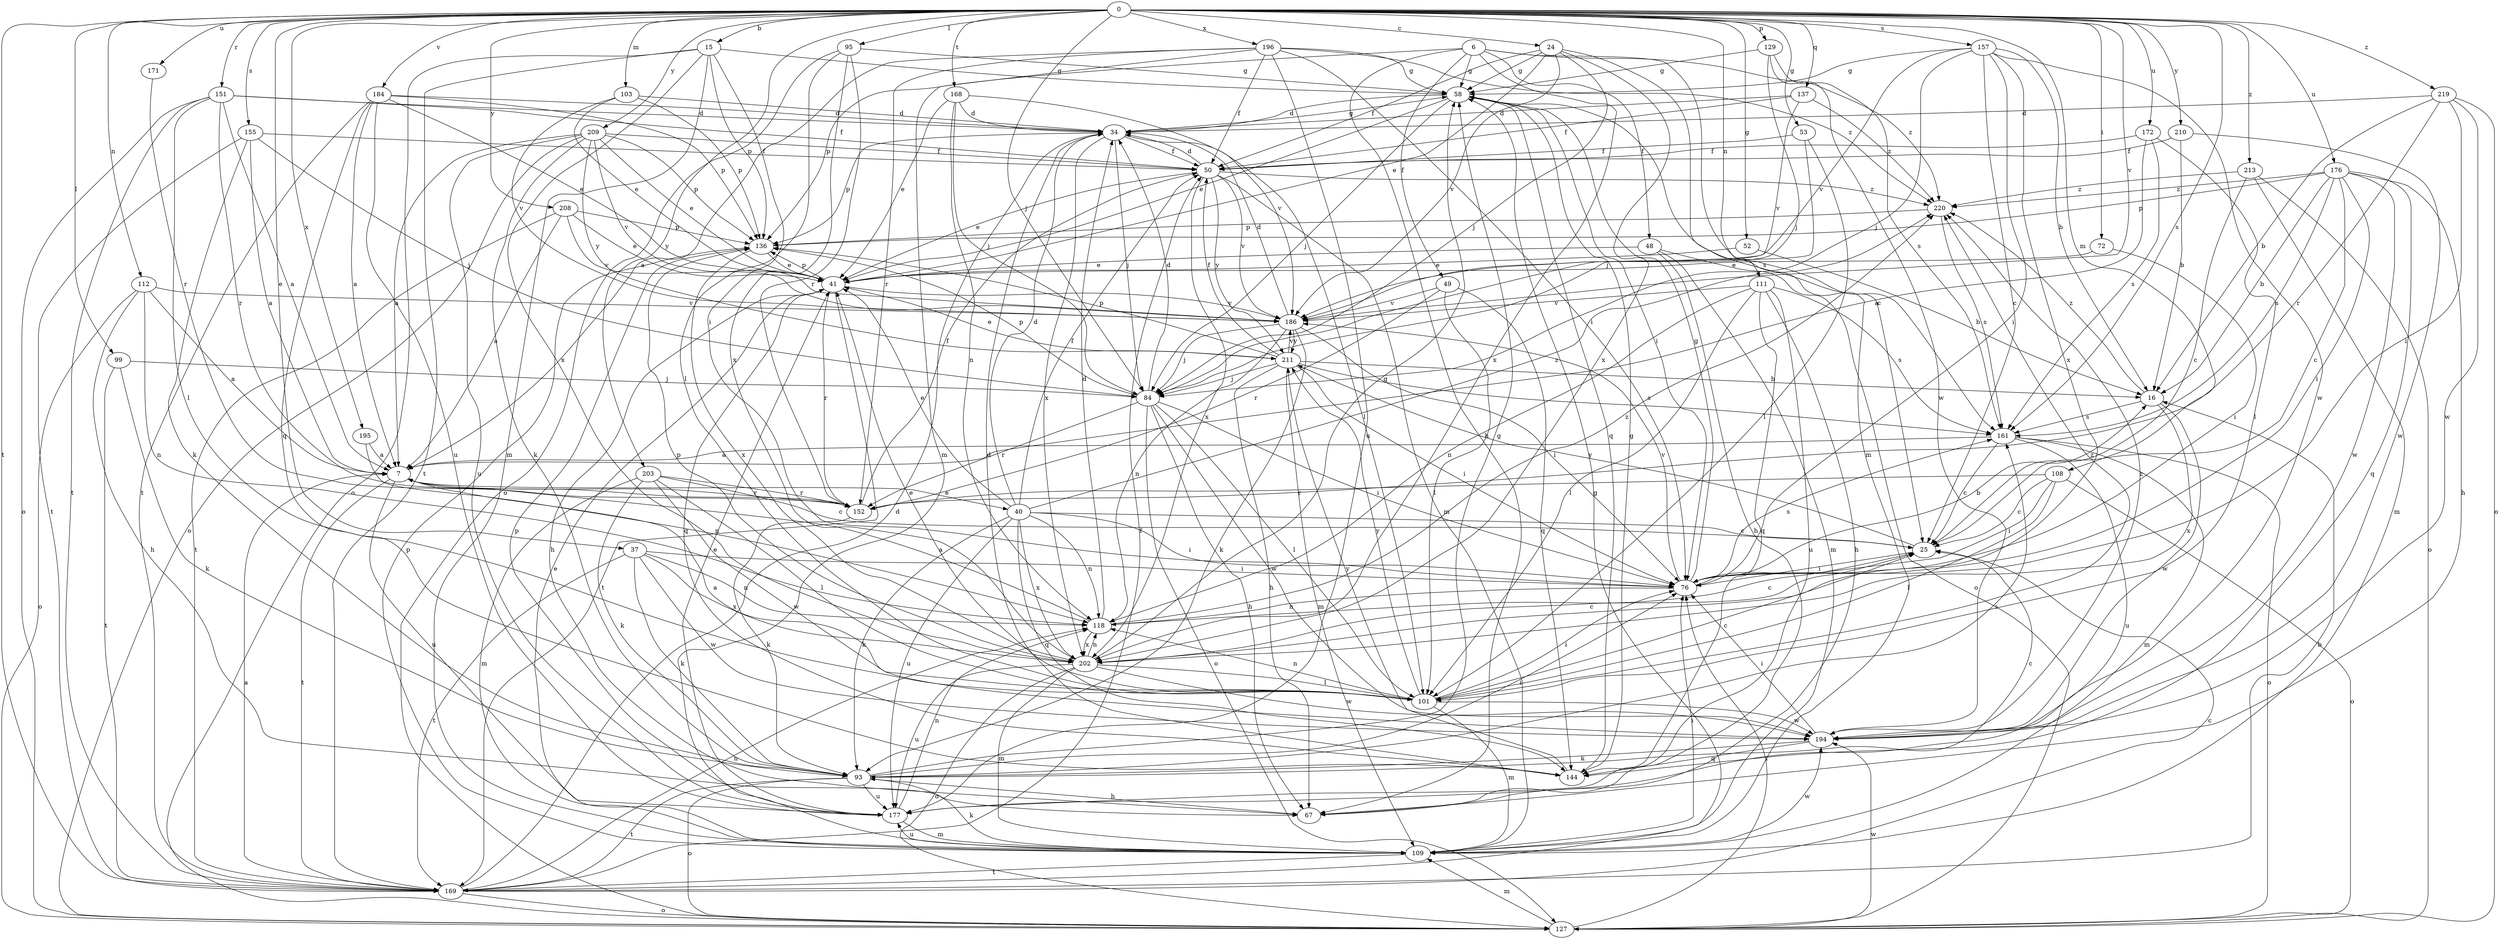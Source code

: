 strict digraph  {
0;
6;
7;
15;
16;
24;
25;
34;
37;
40;
41;
48;
49;
50;
52;
53;
58;
67;
72;
76;
84;
93;
95;
99;
101;
103;
108;
109;
111;
112;
118;
127;
129;
136;
137;
144;
151;
152;
155;
157;
161;
168;
169;
171;
172;
176;
177;
184;
186;
194;
195;
196;
202;
203;
208;
209;
210;
211;
213;
219;
220;
0 -> 15  [label=b];
0 -> 24  [label=c];
0 -> 37  [label=e];
0 -> 52  [label=g];
0 -> 53  [label=g];
0 -> 72  [label=i];
0 -> 84  [label=j];
0 -> 95  [label=l];
0 -> 99  [label=l];
0 -> 103  [label=m];
0 -> 108  [label=m];
0 -> 111  [label=n];
0 -> 112  [label=n];
0 -> 129  [label=p];
0 -> 137  [label=q];
0 -> 151  [label=r];
0 -> 155  [label=s];
0 -> 157  [label=s];
0 -> 161  [label=s];
0 -> 168  [label=t];
0 -> 169  [label=t];
0 -> 171  [label=u];
0 -> 172  [label=u];
0 -> 176  [label=u];
0 -> 184  [label=v];
0 -> 186  [label=v];
0 -> 195  [label=x];
0 -> 196  [label=x];
0 -> 203  [label=y];
0 -> 208  [label=y];
0 -> 209  [label=y];
0 -> 210  [label=y];
0 -> 213  [label=z];
0 -> 219  [label=z];
6 -> 25  [label=c];
6 -> 48  [label=f];
6 -> 49  [label=f];
6 -> 58  [label=g];
6 -> 67  [label=h];
6 -> 136  [label=p];
6 -> 202  [label=x];
6 -> 220  [label=z];
7 -> 40  [label=e];
7 -> 152  [label=r];
7 -> 169  [label=t];
7 -> 177  [label=u];
15 -> 58  [label=g];
15 -> 76  [label=i];
15 -> 109  [label=m];
15 -> 127  [label=o];
15 -> 136  [label=p];
15 -> 169  [label=t];
15 -> 202  [label=x];
16 -> 161  [label=s];
16 -> 194  [label=w];
16 -> 202  [label=x];
16 -> 220  [label=z];
24 -> 41  [label=e];
24 -> 50  [label=f];
24 -> 58  [label=g];
24 -> 84  [label=j];
24 -> 109  [label=m];
24 -> 186  [label=v];
24 -> 202  [label=x];
25 -> 76  [label=i];
25 -> 211  [label=y];
34 -> 50  [label=f];
34 -> 58  [label=g];
34 -> 84  [label=j];
34 -> 101  [label=l];
34 -> 136  [label=p];
34 -> 202  [label=x];
37 -> 76  [label=i];
37 -> 93  [label=k];
37 -> 118  [label=n];
37 -> 169  [label=t];
37 -> 194  [label=w];
37 -> 202  [label=x];
40 -> 25  [label=c];
40 -> 34  [label=d];
40 -> 41  [label=e];
40 -> 50  [label=f];
40 -> 76  [label=i];
40 -> 93  [label=k];
40 -> 118  [label=n];
40 -> 144  [label=q];
40 -> 177  [label=u];
40 -> 202  [label=x];
40 -> 220  [label=z];
41 -> 67  [label=h];
41 -> 136  [label=p];
41 -> 144  [label=q];
41 -> 152  [label=r];
41 -> 169  [label=t];
41 -> 186  [label=v];
48 -> 41  [label=e];
48 -> 67  [label=h];
48 -> 109  [label=m];
48 -> 127  [label=o];
49 -> 101  [label=l];
49 -> 144  [label=q];
49 -> 152  [label=r];
49 -> 186  [label=v];
50 -> 34  [label=d];
50 -> 41  [label=e];
50 -> 109  [label=m];
50 -> 186  [label=v];
50 -> 202  [label=x];
50 -> 211  [label=y];
50 -> 220  [label=z];
52 -> 16  [label=b];
52 -> 41  [label=e];
53 -> 50  [label=f];
53 -> 84  [label=j];
53 -> 101  [label=l];
58 -> 34  [label=d];
58 -> 41  [label=e];
58 -> 76  [label=i];
58 -> 84  [label=j];
58 -> 144  [label=q];
58 -> 161  [label=s];
72 -> 41  [label=e];
72 -> 76  [label=i];
76 -> 16  [label=b];
76 -> 58  [label=g];
76 -> 118  [label=n];
76 -> 161  [label=s];
76 -> 186  [label=v];
84 -> 34  [label=d];
84 -> 67  [label=h];
84 -> 76  [label=i];
84 -> 101  [label=l];
84 -> 127  [label=o];
84 -> 136  [label=p];
84 -> 152  [label=r];
84 -> 194  [label=w];
93 -> 25  [label=c];
93 -> 58  [label=g];
93 -> 67  [label=h];
93 -> 76  [label=i];
93 -> 127  [label=o];
93 -> 161  [label=s];
93 -> 169  [label=t];
93 -> 177  [label=u];
95 -> 58  [label=g];
95 -> 101  [label=l];
95 -> 127  [label=o];
95 -> 152  [label=r];
95 -> 202  [label=x];
99 -> 84  [label=j];
99 -> 93  [label=k];
99 -> 169  [label=t];
101 -> 7  [label=a];
101 -> 25  [label=c];
101 -> 41  [label=e];
101 -> 76  [label=i];
101 -> 109  [label=m];
101 -> 118  [label=n];
101 -> 194  [label=w];
101 -> 211  [label=y];
101 -> 220  [label=z];
103 -> 34  [label=d];
103 -> 41  [label=e];
103 -> 136  [label=p];
103 -> 186  [label=v];
108 -> 25  [label=c];
108 -> 76  [label=i];
108 -> 101  [label=l];
108 -> 127  [label=o];
108 -> 152  [label=r];
109 -> 41  [label=e];
109 -> 76  [label=i];
109 -> 93  [label=k];
109 -> 136  [label=p];
109 -> 169  [label=t];
109 -> 177  [label=u];
109 -> 194  [label=w];
111 -> 67  [label=h];
111 -> 101  [label=l];
111 -> 118  [label=n];
111 -> 144  [label=q];
111 -> 161  [label=s];
111 -> 177  [label=u];
111 -> 186  [label=v];
112 -> 7  [label=a];
112 -> 67  [label=h];
112 -> 118  [label=n];
112 -> 127  [label=o];
112 -> 186  [label=v];
118 -> 7  [label=a];
118 -> 25  [label=c];
118 -> 34  [label=d];
118 -> 202  [label=x];
118 -> 220  [label=z];
127 -> 76  [label=i];
127 -> 109  [label=m];
127 -> 194  [label=w];
129 -> 58  [label=g];
129 -> 84  [label=j];
129 -> 161  [label=s];
129 -> 194  [label=w];
136 -> 41  [label=e];
136 -> 202  [label=x];
137 -> 34  [label=d];
137 -> 50  [label=f];
137 -> 186  [label=v];
137 -> 220  [label=z];
144 -> 34  [label=d];
144 -> 58  [label=g];
144 -> 211  [label=y];
151 -> 7  [label=a];
151 -> 34  [label=d];
151 -> 50  [label=f];
151 -> 101  [label=l];
151 -> 127  [label=o];
151 -> 152  [label=r];
151 -> 169  [label=t];
152 -> 50  [label=f];
152 -> 93  [label=k];
155 -> 7  [label=a];
155 -> 50  [label=f];
155 -> 84  [label=j];
155 -> 93  [label=k];
155 -> 169  [label=t];
157 -> 16  [label=b];
157 -> 25  [label=c];
157 -> 58  [label=g];
157 -> 76  [label=i];
157 -> 84  [label=j];
157 -> 186  [label=v];
157 -> 194  [label=w];
157 -> 202  [label=x];
161 -> 7  [label=a];
161 -> 25  [label=c];
161 -> 109  [label=m];
161 -> 127  [label=o];
161 -> 177  [label=u];
168 -> 34  [label=d];
168 -> 41  [label=e];
168 -> 84  [label=j];
168 -> 118  [label=n];
168 -> 186  [label=v];
169 -> 7  [label=a];
169 -> 16  [label=b];
169 -> 25  [label=c];
169 -> 34  [label=d];
169 -> 50  [label=f];
169 -> 58  [label=g];
169 -> 118  [label=n];
169 -> 127  [label=o];
171 -> 152  [label=r];
172 -> 7  [label=a];
172 -> 50  [label=f];
172 -> 101  [label=l];
172 -> 161  [label=s];
176 -> 16  [label=b];
176 -> 25  [label=c];
176 -> 67  [label=h];
176 -> 76  [label=i];
176 -> 136  [label=p];
176 -> 144  [label=q];
176 -> 161  [label=s];
176 -> 194  [label=w];
176 -> 220  [label=z];
177 -> 41  [label=e];
177 -> 109  [label=m];
177 -> 118  [label=n];
177 -> 136  [label=p];
184 -> 7  [label=a];
184 -> 34  [label=d];
184 -> 41  [label=e];
184 -> 136  [label=p];
184 -> 144  [label=q];
184 -> 169  [label=t];
184 -> 177  [label=u];
186 -> 34  [label=d];
186 -> 76  [label=i];
186 -> 84  [label=j];
186 -> 93  [label=k];
186 -> 118  [label=n];
186 -> 211  [label=y];
194 -> 76  [label=i];
194 -> 93  [label=k];
194 -> 144  [label=q];
194 -> 220  [label=z];
195 -> 7  [label=a];
195 -> 118  [label=n];
196 -> 7  [label=a];
196 -> 50  [label=f];
196 -> 58  [label=g];
196 -> 76  [label=i];
196 -> 109  [label=m];
196 -> 152  [label=r];
196 -> 177  [label=u];
196 -> 220  [label=z];
202 -> 25  [label=c];
202 -> 58  [label=g];
202 -> 101  [label=l];
202 -> 109  [label=m];
202 -> 118  [label=n];
202 -> 127  [label=o];
202 -> 136  [label=p];
202 -> 177  [label=u];
202 -> 194  [label=w];
203 -> 25  [label=c];
203 -> 93  [label=k];
203 -> 101  [label=l];
203 -> 109  [label=m];
203 -> 152  [label=r];
203 -> 194  [label=w];
208 -> 7  [label=a];
208 -> 41  [label=e];
208 -> 136  [label=p];
208 -> 169  [label=t];
208 -> 186  [label=v];
209 -> 7  [label=a];
209 -> 41  [label=e];
209 -> 50  [label=f];
209 -> 93  [label=k];
209 -> 127  [label=o];
209 -> 136  [label=p];
209 -> 177  [label=u];
209 -> 186  [label=v];
209 -> 211  [label=y];
210 -> 16  [label=b];
210 -> 50  [label=f];
210 -> 194  [label=w];
211 -> 16  [label=b];
211 -> 41  [label=e];
211 -> 50  [label=f];
211 -> 67  [label=h];
211 -> 76  [label=i];
211 -> 84  [label=j];
211 -> 109  [label=m];
211 -> 136  [label=p];
211 -> 161  [label=s];
211 -> 186  [label=v];
213 -> 25  [label=c];
213 -> 109  [label=m];
213 -> 127  [label=o];
213 -> 220  [label=z];
219 -> 16  [label=b];
219 -> 34  [label=d];
219 -> 76  [label=i];
219 -> 127  [label=o];
219 -> 152  [label=r];
219 -> 194  [label=w];
220 -> 136  [label=p];
220 -> 161  [label=s];
}
